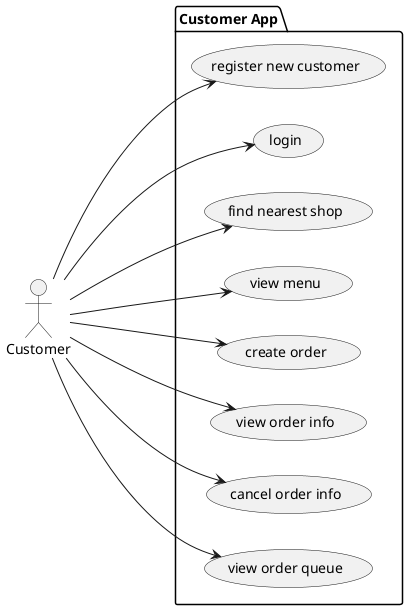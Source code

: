 @startuml
'https://plantuml.com/use-case-diagram
left to right direction

:Customer:

package CustomerApp as "Customer App" {
    usecase "register new customer"
    usecase "login"
    usecase "find nearest shop"
    usecase "view menu"
    usecase "create order"
    usecase "view order info"
    usecase "cancel order info"
    usecase "view order queue"
}

Customer ---> "register new customer"
Customer ---> "login"
Customer ---> "find nearest shop"
Customer ---> "view menu"
Customer ---> "create order"
Customer ---> "view order info"
Customer ---> "cancel order info"
Customer ---> "view order queue"

@enduml
